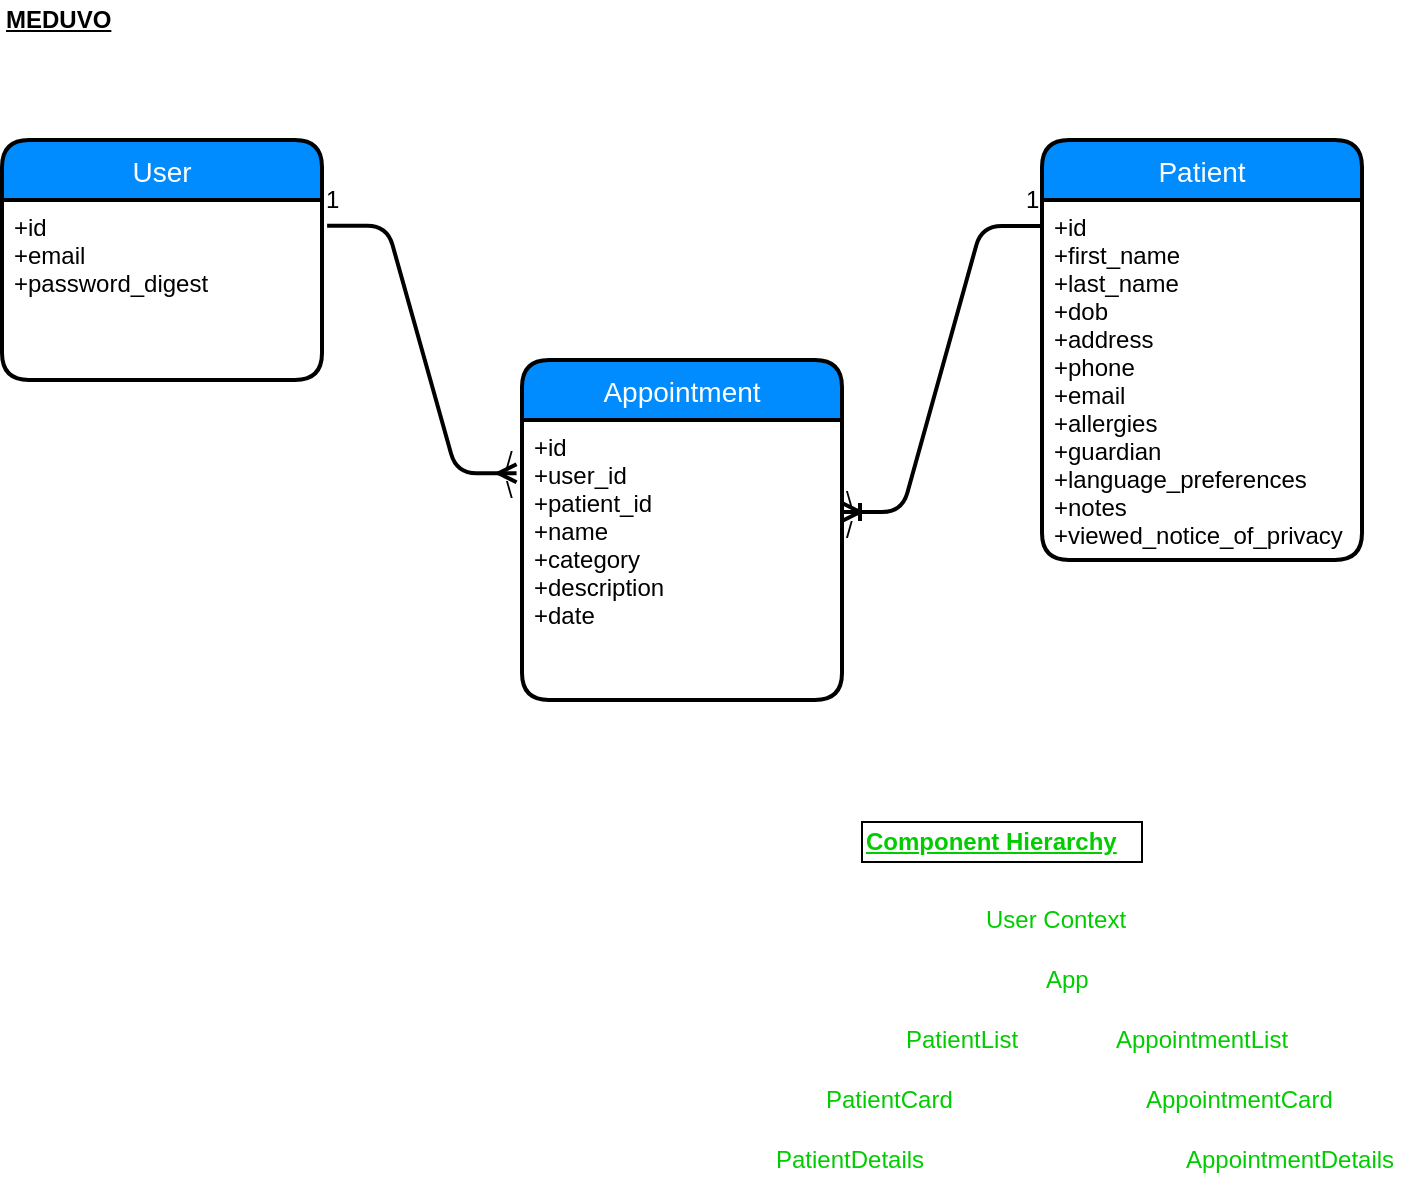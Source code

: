 <mxfile version="12.2.4" pages="3"><diagram id="hzxH8bm4l0LKezSr1w9X" name="ERD"><mxGraphModel dx="1070" dy="417" grid="1" gridSize="10" guides="1" tooltips="1" connect="1" arrows="1" fold="1" page="1" pageScale="1" pageWidth="850" pageHeight="1100" math="0" shadow="0"><root><mxCell id="0"/><mxCell id="1" parent="0"/><mxCell id="35" value="User" style="swimlane;childLayout=stackLayout;horizontal=1;startSize=30;horizontalStack=0;fillColor=#008cff;fontColor=#FFFFFF;rounded=1;fontSize=14;fontStyle=0;strokeWidth=2;resizeParent=0;resizeLast=1;shadow=0;dashed=0;align=center;" parent="1" vertex="1"><mxGeometry x="70" y="280" width="160" height="120" as="geometry"/></mxCell><mxCell id="36" value="+id &#10;+email&#10;+password_digest " style="align=left;strokeColor=none;fillColor=none;spacingLeft=4;fontSize=12;verticalAlign=top;resizable=0;rotatable=0;part=1;" parent="35" vertex="1"><mxGeometry y="30" width="160" height="90" as="geometry"/></mxCell><mxCell id="37" value="Appointment" style="swimlane;childLayout=stackLayout;horizontal=1;startSize=30;horizontalStack=0;fillColor=#008cff;fontColor=#FFFFFF;rounded=1;fontSize=14;fontStyle=0;strokeWidth=2;resizeParent=0;resizeLast=1;shadow=0;dashed=0;align=center;" parent="1" vertex="1"><mxGeometry x="330" y="390" width="160" height="170" as="geometry"/></mxCell><mxCell id="38" value="+id &#10;+user_id&#10;+patient_id &#10;+name&#10;+category&#10;+description&#10;+date&#10;" style="align=left;strokeColor=none;fillColor=none;spacingLeft=4;fontSize=12;verticalAlign=top;resizable=0;rotatable=0;part=1;" parent="37" vertex="1"><mxGeometry y="30" width="160" height="140" as="geometry"/></mxCell><mxCell id="39" value="Patient" style="swimlane;childLayout=stackLayout;horizontal=1;startSize=30;horizontalStack=0;fillColor=#008cff;fontColor=#FFFFFF;rounded=1;fontSize=14;fontStyle=0;strokeWidth=2;resizeParent=0;resizeLast=1;shadow=0;dashed=0;align=center;" parent="1" vertex="1"><mxGeometry x="590" y="280" width="160" height="210" as="geometry"/></mxCell><mxCell id="40" value="+id &#10;+first_name&#10;+last_name &#10;+dob&#10;+address&#10;+phone&#10;+email&#10;+allergies&#10;+guardian&#10;+language_preferences&#10;+notes&#10;+viewed_notice_of_privacy&#10;" style="align=left;strokeColor=none;fillColor=none;spacingLeft=4;fontSize=12;verticalAlign=top;resizable=0;rotatable=0;part=1;" parent="39" vertex="1"><mxGeometry y="30" width="160" height="180" as="geometry"/></mxCell><mxCell id="46" value="&lt;b&gt;&lt;u&gt;MEDUVO&lt;/u&gt;&lt;/b&gt;" style="text;html=1;resizable=0;points=[];autosize=1;align=left;verticalAlign=top;spacingTop=-4;" parent="1" vertex="1"><mxGeometry x="70" y="210" width="70" height="20" as="geometry"/></mxCell><mxCell id="47" value="" style="edgeStyle=entityRelationEdgeStyle;fontSize=12;html=1;endArrow=ERmany;entryX=-0.017;entryY=0.19;entryDx=0;entryDy=0;entryPerimeter=0;exitX=1.016;exitY=0.143;exitDx=0;exitDy=0;exitPerimeter=0;endFill=0;strokeWidth=2;" parent="1" source="36" target="38" edge="1"><mxGeometry width="100" height="100" relative="1" as="geometry"><mxPoint x="270" y="410" as="sourcePoint"/><mxPoint x="280" y="490" as="targetPoint"/></mxGeometry></mxCell><mxCell id="48" value="" style="edgeStyle=entityRelationEdgeStyle;fontSize=12;html=1;endArrow=none;entryX=-0.001;entryY=0.072;entryDx=0;entryDy=0;entryPerimeter=0;endFill=0;startArrow=ERoneToMany;startFill=0;strokeColor=#000000;targetPerimeterSpacing=0;shadow=0;strokeWidth=2;" parent="1" target="40" edge="1"><mxGeometry width="100" height="100" relative="1" as="geometry"><mxPoint x="490" y="466" as="sourcePoint"/><mxPoint x="590" y="320" as="targetPoint"/></mxGeometry></mxCell><mxCell id="49" value="\" style="text;html=1;resizable=0;points=[];autosize=1;align=left;verticalAlign=top;spacingTop=-4;fontSize=12;" vertex="1" parent="1"><mxGeometry x="490" y="450" width="20" height="20" as="geometry"/></mxCell><mxCell id="50" value="/" style="text;html=1;resizable=0;points=[];autosize=1;align=left;verticalAlign=top;spacingTop=-4;fontSize=12;" vertex="1" parent="1"><mxGeometry x="490" y="465" width="20" height="20" as="geometry"/></mxCell><mxCell id="51" value="/" style="text;html=1;resizable=0;points=[];autosize=1;align=left;verticalAlign=top;spacingTop=-4;fontSize=12;" vertex="1" parent="1"><mxGeometry x="320" y="430" width="20" height="20" as="geometry"/></mxCell><mxCell id="52" value="\" style="text;html=1;resizable=0;points=[];autosize=1;align=left;verticalAlign=top;spacingTop=-4;fontSize=12;" vertex="1" parent="1"><mxGeometry x="320" y="445" width="20" height="20" as="geometry"/></mxCell><mxCell id="53" value="1" style="text;html=1;resizable=0;points=[];autosize=1;align=left;verticalAlign=top;spacingTop=-4;fontSize=12;" vertex="1" parent="1"><mxGeometry x="230" y="300" width="20" height="20" as="geometry"/></mxCell><mxCell id="54" value="1" style="text;html=1;resizable=0;points=[];autosize=1;align=left;verticalAlign=top;spacingTop=-4;fontSize=12;" vertex="1" parent="1"><mxGeometry x="580" y="300" width="20" height="20" as="geometry"/></mxCell><mxCell id="58" value="&lt;b&gt;&lt;u&gt;Component Hierarchy&lt;/u&gt;&lt;/b&gt;" style="text;html=1;resizable=0;points=[];autosize=1;align=left;verticalAlign=top;spacingTop=-4;fontSize=12;fontColor=#00CC00;strokeColor=#000000;" vertex="1" parent="1"><mxGeometry x="500" y="621" width="140" height="20" as="geometry"/></mxCell><mxCell id="59" value="User Context&amp;nbsp;" style="text;html=1;resizable=0;points=[];autosize=1;align=left;verticalAlign=top;spacingTop=-4;fontSize=12;fontColor=#00CC00;" vertex="1" parent="1"><mxGeometry x="560" y="660" width="90" height="20" as="geometry"/></mxCell><mxCell id="60" value="App" style="text;html=1;resizable=0;points=[];autosize=1;align=left;verticalAlign=top;spacingTop=-4;fontSize=12;fontColor=#00CC00;" vertex="1" parent="1"><mxGeometry x="590" y="690" width="40" height="20" as="geometry"/></mxCell><mxCell id="61" value="PatientList" style="text;html=1;resizable=0;points=[];autosize=1;align=left;verticalAlign=top;spacingTop=-4;fontSize=12;fontColor=#00CC00;" vertex="1" parent="1"><mxGeometry x="520" y="720" width="70" height="20" as="geometry"/></mxCell><mxCell id="62" value="AppointmentList" style="text;html=1;resizable=0;points=[];autosize=1;align=left;verticalAlign=top;spacingTop=-4;fontSize=12;fontColor=#00CC00;" vertex="1" parent="1"><mxGeometry x="625" y="720" width="100" height="20" as="geometry"/></mxCell><mxCell id="63" value="AppointmentCard&amp;nbsp;" style="text;html=1;resizable=0;points=[];autosize=1;align=left;verticalAlign=top;spacingTop=-4;fontSize=12;fontColor=#00CC00;" vertex="1" parent="1"><mxGeometry x="640" y="750" width="110" height="20" as="geometry"/></mxCell><mxCell id="64" value="AppointmentDetails&amp;nbsp;" style="text;html=1;resizable=0;points=[];autosize=1;align=left;verticalAlign=top;spacingTop=-4;fontSize=12;fontColor=#00CC00;" vertex="1" parent="1"><mxGeometry x="660" y="780" width="120" height="20" as="geometry"/></mxCell><mxCell id="65" value="PatientCard" style="text;html=1;resizable=0;points=[];autosize=1;align=left;verticalAlign=top;spacingTop=-4;fontSize=12;fontColor=#00CC00;" vertex="1" parent="1"><mxGeometry x="480" y="750" width="80" height="20" as="geometry"/></mxCell><mxCell id="66" value="PatientDetails&amp;nbsp;" style="text;html=1;resizable=0;points=[];autosize=1;align=left;verticalAlign=top;spacingTop=-4;fontSize=12;fontColor=#00CC00;" vertex="1" parent="1"><mxGeometry x="455" y="780" width="90" height="20" as="geometry"/></mxCell></root></mxGraphModel></diagram><diagram id="ZUWMtdL-IuW31KgUjUAk" name="Flows"><mxGraphModel dx="1492" dy="250" grid="1" gridSize="10" guides="1" tooltips="1" connect="1" arrows="1" fold="1" page="1" pageScale="1" pageWidth="850" pageHeight="1100" math="0" shadow="0"><root><mxCell id="m76_PagdUeGf8-xS-XBZ-0"/><mxCell id="m76_PagdUeGf8-xS-XBZ-1" parent="m76_PagdUeGf8-xS-XBZ-0"/><mxCell id="plwO3ezgW2bgM1aAiPuM-0" value="Text" style="text;html=1;resizable=0;points=[];autosize=1;align=left;verticalAlign=top;spacingTop=-4;fontSize=12;fontColor=#00CC00;" vertex="1" parent="m76_PagdUeGf8-xS-XBZ-1"><mxGeometry x="94" y="31" width="40" height="20" as="geometry"/></mxCell><mxCell id="plwO3ezgW2bgM1aAiPuM-1" value="&lt;h2&gt;&lt;b&gt;&lt;u&gt;USERS&lt;/u&gt;&lt;/b&gt;&lt;/h2&gt;" style="text;html=1;resizable=0;points=[];autosize=1;align=left;verticalAlign=top;spacingTop=-4;fontSize=12;fontColor=#00CC00;" vertex="1" parent="m76_PagdUeGf8-xS-XBZ-1"><mxGeometry x="-120" y="150" width="80" height="50" as="geometry"/></mxCell><mxCell id="plwO3ezgW2bgM1aAiPuM-3" value="&lt;u&gt;&lt;b&gt;PATIENTS&lt;/b&gt;&lt;/u&gt;" style="text;html=1;resizable=0;points=[];autosize=1;align=left;verticalAlign=top;spacingTop=-4;fontSize=12;fontColor=#00CC00;" vertex="1" parent="m76_PagdUeGf8-xS-XBZ-1"><mxGeometry x="500" y="210" width="70" height="20" as="geometry"/></mxCell><mxCell id="plwO3ezgW2bgM1aAiPuM-4" value="&lt;u&gt;&lt;b&gt;APPOINTMENTS&lt;/b&gt;&lt;/u&gt;" style="text;html=1;resizable=0;points=[];autosize=1;align=left;verticalAlign=top;spacingTop=-4;fontSize=12;fontColor=#00CC00;" vertex="1" parent="m76_PagdUeGf8-xS-XBZ-1"><mxGeometry x="490" y="170" width="110" height="20" as="geometry"/></mxCell><mxCell id="plwO3ezgW2bgM1aAiPuM-5" value="&lt;h3&gt;&lt;u&gt;Login&amp;nbsp;&lt;/u&gt;&lt;/h3&gt;" style="text;html=1;resizable=0;points=[];autosize=1;align=left;verticalAlign=top;spacingTop=-4;fontSize=12;fontColor=#00CC00;" vertex="1" parent="m76_PagdUeGf8-xS-XBZ-1"><mxGeometry x="-120" y="200" width="60" height="40" as="geometry"/></mxCell><mxCell id="plwO3ezgW2bgM1aAiPuM-6" value="&lt;h3&gt;Signup&lt;/h3&gt;" style="text;html=1;resizable=0;points=[];autosize=1;align=left;verticalAlign=top;spacingTop=-4;fontSize=12;fontColor=#00CC00;" vertex="1" parent="m76_PagdUeGf8-xS-XBZ-1"><mxGeometry x="-120" y="400" width="60" height="40" as="geometry"/></mxCell><mxCell id="plwO3ezgW2bgM1aAiPuM-7" value="users#create&amp;nbsp;" style="text;html=1;resizable=0;points=[];autosize=1;align=left;verticalAlign=top;spacingTop=-4;fontSize=12;fontColor=#00CC00;" vertex="1" parent="m76_PagdUeGf8-xS-XBZ-1"><mxGeometry x="-120" y="440" width="90" height="20" as="geometry"/></mxCell><mxCell id="plwO3ezgW2bgM1aAiPuM-8" value="&lt;i&gt;sessions#create&lt;/i&gt;" style="text;html=1;resizable=0;points=[];autosize=1;align=left;verticalAlign=top;spacingTop=-4;fontSize=12;fontColor=#00CC00;" vertex="1" parent="m76_PagdUeGf8-xS-XBZ-1"><mxGeometry x="-120" y="240" width="100" height="20" as="geometry"/></mxCell><mxCell id="plwO3ezgW2bgM1aAiPuM-9" value="&lt;h3&gt;Delete Account&lt;/h3&gt;" style="text;html=1;resizable=0;points=[];autosize=1;align=left;verticalAlign=top;spacingTop=-4;fontSize=12;fontColor=#00CC00;" vertex="1" parent="m76_PagdUeGf8-xS-XBZ-1"><mxGeometry x="-120" y="490" width="120" height="40" as="geometry"/></mxCell><mxCell id="plwO3ezgW2bgM1aAiPuM-10" value="users#destroy" style="text;html=1;resizable=0;points=[];autosize=1;align=left;verticalAlign=top;spacingTop=-4;fontSize=12;fontColor=#00CC00;" vertex="1" parent="m76_PagdUeGf8-xS-XBZ-1"><mxGeometry x="-120" y="530" width="90" height="20" as="geometry"/></mxCell><mxCell id="plwO3ezgW2bgM1aAiPuM-11" value="&lt;font face=&quot;Times New Roman&quot;&gt;In client, user puts in email and password to login. Form submitted / POST request sent to backend. &lt;br&gt;In backend, it authenticates user &amp;amp; checks session hash to see if the user is already logged in. &lt;br&gt;If user is logged in, sends user object back as response.&amp;nbsp;&lt;br&gt;If user is not logged in, sends generic error message &quot;Invalid username or password&quot; as response.&lt;/font&gt;&amp;nbsp;&lt;br&gt;&lt;font face=&quot;Times New Roman&quot;&gt;In client, upon successful log in, the user is redirected to user page. &lt;br&gt;Upon mount, makes a GET request to '/me'.&lt;br&gt;which logs in the current user and sets it to state. Simultaneously, fetches all patients.&lt;br&gt;&lt;/font&gt;" style="text;html=1;resizable=0;points=[];autosize=1;align=left;verticalAlign=top;spacingTop=-4;fontSize=12;fontColor=#00CC00;" vertex="1" parent="m76_PagdUeGf8-xS-XBZ-1"><mxGeometry x="-120" y="260" width="490" height="100" as="geometry"/></mxCell></root></mxGraphModel></diagram><diagram id="4vB44SKOV2Fiy3QkWPGF" name="Component Hierarchy"><mxGraphModel dx="642" dy="250" grid="1" gridSize="10" guides="1" tooltips="1" connect="1" arrows="1" fold="1" page="1" pageScale="1" pageWidth="850" pageHeight="1100" math="0" shadow="0"><root><mxCell id="wUTVAEK88V0v3hOQrza--0"/><mxCell id="wUTVAEK88V0v3hOQrza--1" parent="wUTVAEK88V0v3hOQrza--0"/></root></mxGraphModel></diagram></mxfile>